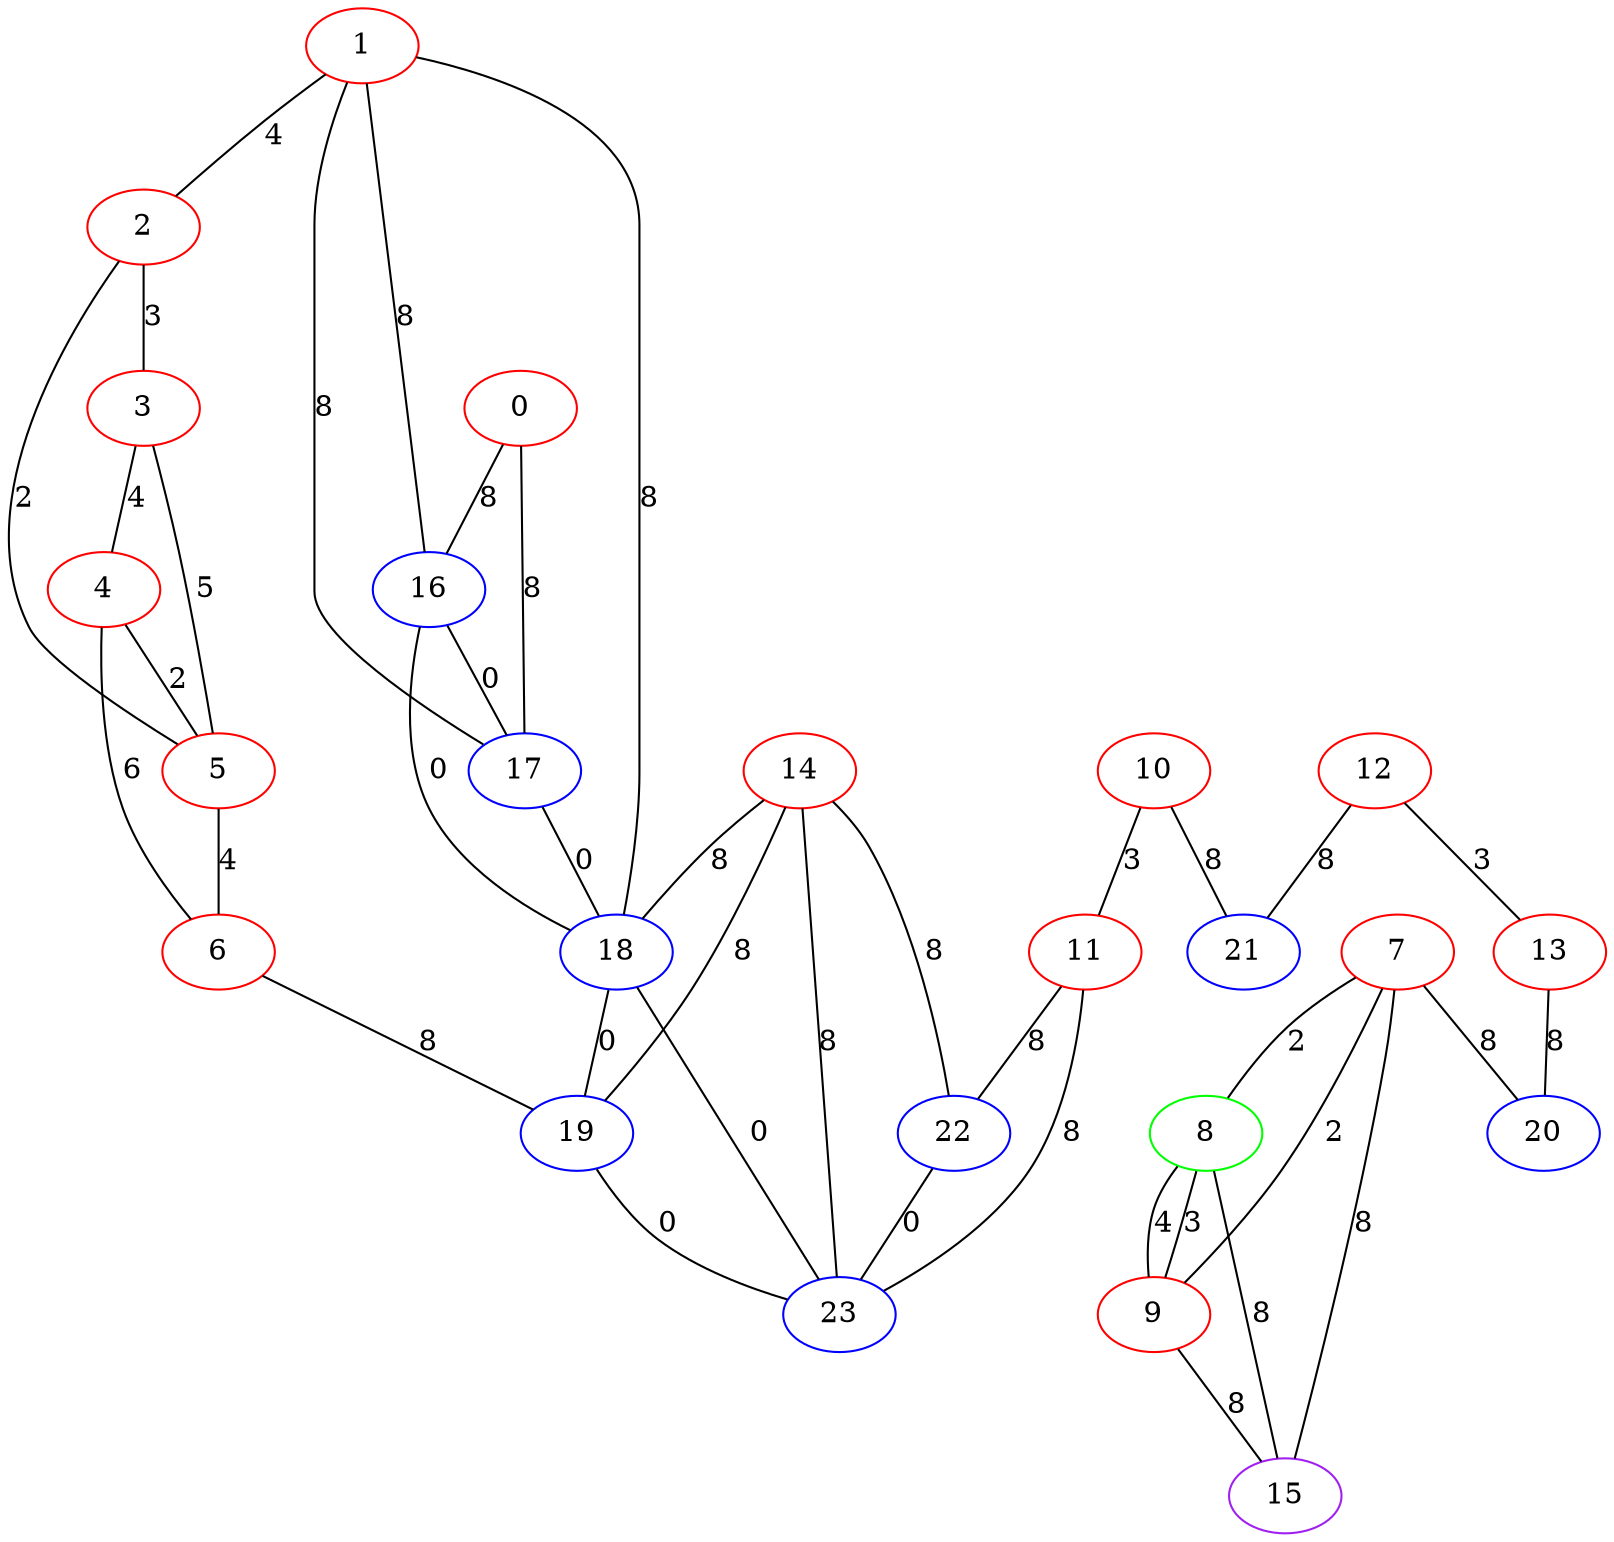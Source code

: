 graph "" {
0 [color=red, weight=1];
1 [color=red, weight=1];
2 [color=red, weight=1];
3 [color=red, weight=1];
4 [color=red, weight=1];
5 [color=red, weight=1];
6 [color=red, weight=1];
7 [color=red, weight=1];
8 [color=green, weight=2];
9 [color=red, weight=1];
10 [color=red, weight=1];
11 [color=red, weight=1];
12 [color=red, weight=1];
13 [color=red, weight=1];
14 [color=red, weight=1];
15 [color=purple, weight=4];
16 [color=blue, weight=3];
17 [color=blue, weight=3];
18 [color=blue, weight=3];
19 [color=blue, weight=3];
20 [color=blue, weight=3];
21 [color=blue, weight=3];
22 [color=blue, weight=3];
23 [color=blue, weight=3];
0 -- 16  [key=0, label=8];
0 -- 17  [key=0, label=8];
1 -- 16  [key=0, label=8];
1 -- 17  [key=0, label=8];
1 -- 2  [key=0, label=4];
1 -- 18  [key=0, label=8];
2 -- 3  [key=0, label=3];
2 -- 5  [key=0, label=2];
3 -- 4  [key=0, label=4];
3 -- 5  [key=0, label=5];
4 -- 5  [key=0, label=2];
4 -- 6  [key=0, label=6];
5 -- 6  [key=0, label=4];
6 -- 19  [key=0, label=8];
7 -- 8  [key=0, label=2];
7 -- 9  [key=0, label=2];
7 -- 20  [key=0, label=8];
7 -- 15  [key=0, label=8];
8 -- 9  [key=0, label=3];
8 -- 9  [key=1, label=4];
8 -- 15  [key=0, label=8];
9 -- 15  [key=0, label=8];
10 -- 11  [key=0, label=3];
10 -- 21  [key=0, label=8];
11 -- 22  [key=0, label=8];
11 -- 23  [key=0, label=8];
12 -- 13  [key=0, label=3];
12 -- 21  [key=0, label=8];
13 -- 20  [key=0, label=8];
14 -- 18  [key=0, label=8];
14 -- 19  [key=0, label=8];
14 -- 22  [key=0, label=8];
14 -- 23  [key=0, label=8];
16 -- 17  [key=0, label=0];
16 -- 18  [key=0, label=0];
17 -- 18  [key=0, label=0];
18 -- 19  [key=0, label=0];
18 -- 23  [key=0, label=0];
19 -- 23  [key=0, label=0];
22 -- 23  [key=0, label=0];
}
